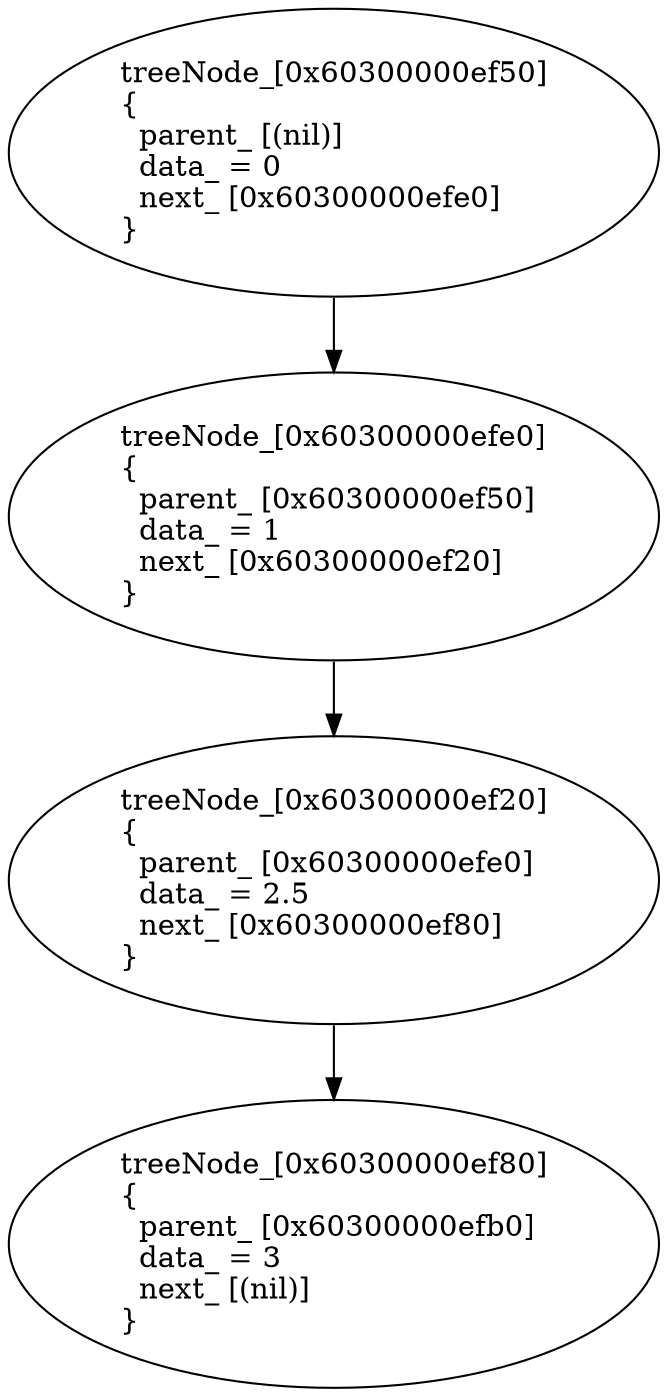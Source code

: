 digraph graf {
treeNode_0x60300000ef50 [label="treeNode_[0x60300000ef50]\l{\l  parent_ [(nil)]\l  data_ = 0\l  next_ [0x60300000efe0]\l}\l"]
treeNode_0x60300000ef50->treeNode_0x60300000efe0
treeNode_0x60300000efe0 [label="treeNode_[0x60300000efe0]\l{\l  parent_ [0x60300000ef50]\l  data_ = 1\l  next_ [0x60300000ef20]\l}\l"]
treeNode_0x60300000efe0->treeNode_0x60300000ef20
treeNode_0x60300000ef20 [label="treeNode_[0x60300000ef20]\l{\l  parent_ [0x60300000efe0]\l  data_ = 2.5\l  next_ [0x60300000ef80]\l}\l"]
treeNode_0x60300000ef20->treeNode_0x60300000ef80
treeNode_0x60300000ef80 [label="treeNode_[0x60300000ef80]\l{\l  parent_ [0x60300000efb0]\l  data_ = 3\l  next_ [(nil)]\l}\l"]
}